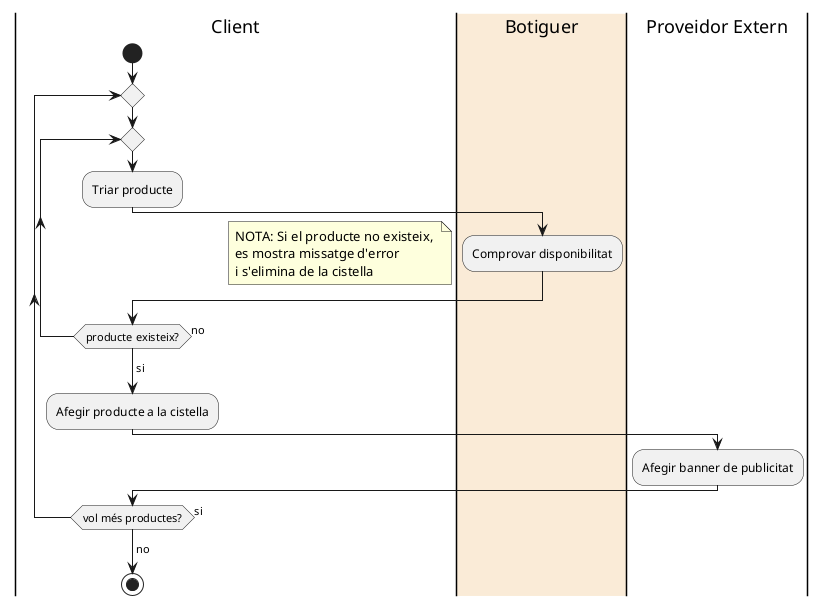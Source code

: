 @startuml

|Client|
start
repeat

  repeat
    :Triar producte;
    |#AntiqueWhite|Botiguer|
    :Comprovar disponibilitat;
    |Client|
  repeat while (producte existeix?) is (no)
  ->si;
floating note right: NOTA: Si el producte no existeix, \nes mostra missatge d'error \ni s'elimina de la cistella
  
  :Afegir producte a la cistella;
  
  |Proveidor Extern|
  :Afegir banner de publicitat;
  
  |Client|
repeat while (vol més productes?) is (si)
->no;

stop

@enduml